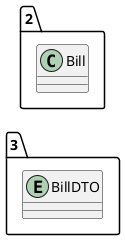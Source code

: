 @startuml 
allow_mixing
left to right direction
package "3"{
entity BillDTO

}
package "2"{
class Bill
}
@enduml